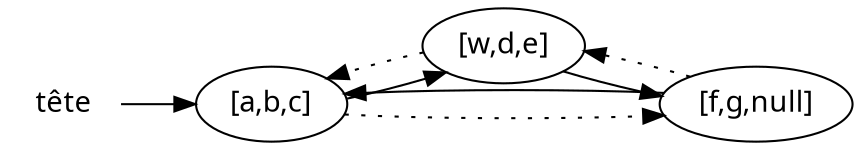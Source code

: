 digraph liste {
    rankdir="LR";
    node [fontname="Courrier"];
    tete [label="tête" shape=plaintext]
    0 [label="[a,b,c]"];
    1 [label="[w,d,e]"];
    2 [label="[f,g,null]"];

    tete -> 0;

    0 -> 1;
    0 -> 2 [style="dotted"];
    1 -> 0 [style="dotted"];
    1 -> 2;
    2 -> 1 [style="dotted"];
    2 -> 0;

}
